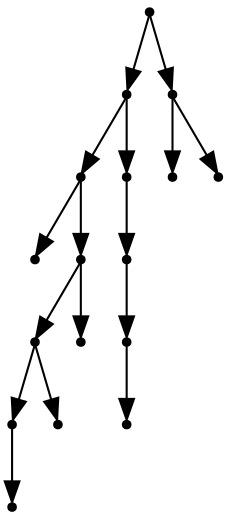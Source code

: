 digraph {
  16 [shape=point];
  12 [shape=point];
  7 [shape=point];
  0 [shape=point];
  6 [shape=point];
  4 [shape=point];
  2 [shape=point];
  1 [shape=point];
  3 [shape=point];
  5 [shape=point];
  11 [shape=point];
  10 [shape=point];
  9 [shape=point];
  8 [shape=point];
  15 [shape=point];
  13 [shape=point];
  14 [shape=point];
16 -> 12;
12 -> 7;
7 -> 0;
7 -> 6;
6 -> 4;
4 -> 2;
2 -> 1;
4 -> 3;
6 -> 5;
12 -> 11;
11 -> 10;
10 -> 9;
9 -> 8;
16 -> 15;
15 -> 13;
15 -> 14;
}
